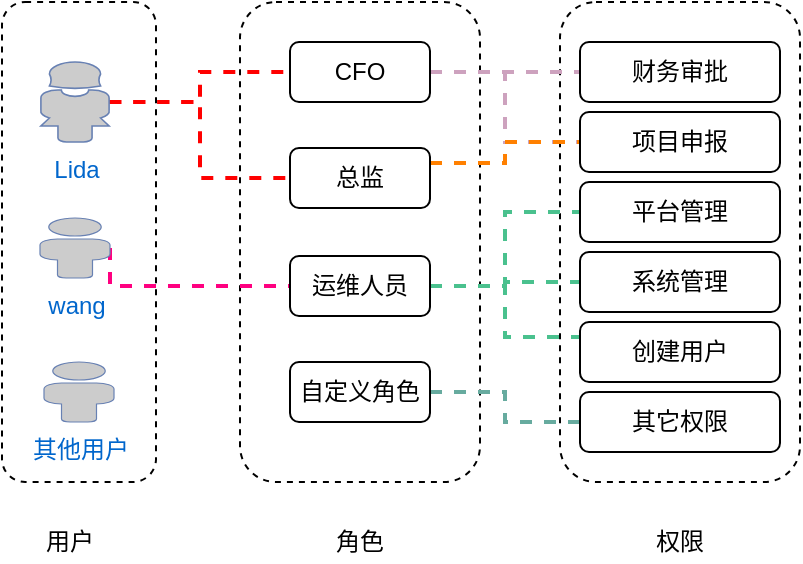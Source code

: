 <mxfile version="10.6.0" type="github"><diagram name="Page-1" id="d9b1e647-80fa-b4a2-5024-87a742678bcc"><mxGraphModel dx="918" dy="615" grid="1" gridSize="10" guides="1" tooltips="1" connect="1" arrows="1" fold="1" page="1" pageScale="1" pageWidth="1100" pageHeight="850" background="#ffffff" math="0" shadow="0"><root><mxCell id="0"/><mxCell id="1" parent="0"/><mxCell id="1zVJEanZ9SzlOVG1rFyG-13" value="" style="rounded=1;whiteSpace=wrap;html=1;dashed=1;" parent="1" vertex="1"><mxGeometry x="400" y="280" width="120" height="240" as="geometry"/></mxCell><mxCell id="1zVJEanZ9SzlOVG1rFyG-8" value="" style="rounded=1;whiteSpace=wrap;html=1;dashed=1;" parent="1" vertex="1"><mxGeometry x="240" y="280" width="120" height="240" as="geometry"/></mxCell><mxCell id="1zVJEanZ9SzlOVG1rFyG-6" value="" style="rounded=1;whiteSpace=wrap;html=1;dashed=1;" parent="1" vertex="1"><mxGeometry x="121" y="280" width="77" height="240" as="geometry"/></mxCell><mxCell id="1zVJEanZ9SzlOVG1rFyG-21" style="edgeStyle=orthogonalEdgeStyle;rounded=0;orthogonalLoop=1;jettySize=auto;html=1;exitX=0.99;exitY=0.5;exitDx=0;exitDy=0;exitPerimeter=0;dashed=1;strokeWidth=2;strokeColor=#FF0000;endArrow=none;endFill=0;" parent="1" source="1zVJEanZ9SzlOVG1rFyG-1" target="1zVJEanZ9SzlOVG1rFyG-5" edge="1"><mxGeometry relative="1" as="geometry"/></mxCell><mxCell id="1zVJEanZ9SzlOVG1rFyG-22" style="edgeStyle=orthogonalEdgeStyle;rounded=0;orthogonalLoop=1;jettySize=auto;html=1;exitX=0.99;exitY=0.5;exitDx=0;exitDy=0;exitPerimeter=0;entryX=0;entryY=0.5;entryDx=0;entryDy=0;dashed=1;endArrow=none;endFill=0;strokeColor=#FF0000;strokeWidth=2;" parent="1" source="1zVJEanZ9SzlOVG1rFyG-1" target="1zVJEanZ9SzlOVG1rFyG-9" edge="1"><mxGeometry relative="1" as="geometry"/></mxCell><mxCell id="1zVJEanZ9SzlOVG1rFyG-1" value="Lida&lt;br&gt;" style="fontColor=#0066CC;verticalAlign=top;verticalLabelPosition=bottom;labelPosition=center;align=center;html=1;outlineConnect=0;fillColor=#CCCCCC;strokeColor=#6881B3;gradientColor=none;gradientDirection=north;strokeWidth=2;shape=mxgraph.networks.user_female;" parent="1" vertex="1"><mxGeometry x="140" y="310" width="35" height="40" as="geometry"/></mxCell><mxCell id="1zVJEanZ9SzlOVG1rFyG-23" style="edgeStyle=orthogonalEdgeStyle;rounded=0;orthogonalLoop=1;jettySize=auto;html=1;exitX=1;exitY=0.5;exitDx=0;exitDy=0;exitPerimeter=0;entryX=0;entryY=0.5;entryDx=0;entryDy=0;dashed=1;endArrow=none;endFill=0;strokeColor=#FF0080;strokeWidth=2;" parent="1" source="1zVJEanZ9SzlOVG1rFyG-2" target="1zVJEanZ9SzlOVG1rFyG-10" edge="1"><mxGeometry relative="1" as="geometry"><Array as="points"><mxPoint x="175" y="422"/></Array></mxGeometry></mxCell><mxCell id="1zVJEanZ9SzlOVG1rFyG-2" value="wang" style="fontColor=#0066CC;verticalAlign=top;verticalLabelPosition=bottom;labelPosition=center;align=center;html=1;outlineConnect=0;fillColor=#CCCCCC;strokeColor=#6881B3;gradientColor=none;gradientDirection=north;strokeWidth=2;shape=mxgraph.networks.user_male;" parent="1" vertex="1"><mxGeometry x="140" y="388" width="35" height="30" as="geometry"/></mxCell><mxCell id="1zVJEanZ9SzlOVG1rFyG-24" style="edgeStyle=orthogonalEdgeStyle;rounded=0;orthogonalLoop=1;jettySize=auto;html=1;exitX=1;exitY=0.5;exitDx=0;exitDy=0;dashed=1;endArrow=none;endFill=0;strokeColor=#CDA2BE;strokeWidth=2;" parent="1" source="1zVJEanZ9SzlOVG1rFyG-5" target="1zVJEanZ9SzlOVG1rFyG-14" edge="1"><mxGeometry relative="1" as="geometry"/></mxCell><mxCell id="1zVJEanZ9SzlOVG1rFyG-25" style="edgeStyle=orthogonalEdgeStyle;rounded=0;orthogonalLoop=1;jettySize=auto;html=1;exitX=1;exitY=0.5;exitDx=0;exitDy=0;entryX=0;entryY=0.5;entryDx=0;entryDy=0;dashed=1;endArrow=none;endFill=0;strokeColor=#CDA2BE;strokeWidth=2;" parent="1" source="1zVJEanZ9SzlOVG1rFyG-5" target="1zVJEanZ9SzlOVG1rFyG-15" edge="1"><mxGeometry relative="1" as="geometry"/></mxCell><mxCell id="1zVJEanZ9SzlOVG1rFyG-5" value="CFO" style="rounded=1;whiteSpace=wrap;html=1;" parent="1" vertex="1"><mxGeometry x="265" y="300" width="70" height="30" as="geometry"/></mxCell><mxCell id="1zVJEanZ9SzlOVG1rFyG-26" style="edgeStyle=orthogonalEdgeStyle;rounded=0;orthogonalLoop=1;jettySize=auto;html=1;exitX=1;exitY=0.25;exitDx=0;exitDy=0;entryX=0;entryY=0.5;entryDx=0;entryDy=0;dashed=1;endArrow=none;endFill=0;strokeColor=#FF8000;strokeWidth=2;" parent="1" source="1zVJEanZ9SzlOVG1rFyG-9" target="1zVJEanZ9SzlOVG1rFyG-15" edge="1"><mxGeometry relative="1" as="geometry"/></mxCell><mxCell id="1zVJEanZ9SzlOVG1rFyG-9" value="总监" style="rounded=1;whiteSpace=wrap;html=1;" parent="1" vertex="1"><mxGeometry x="265" y="353" width="70" height="30" as="geometry"/></mxCell><mxCell id="1zVJEanZ9SzlOVG1rFyG-27" style="edgeStyle=orthogonalEdgeStyle;rounded=0;orthogonalLoop=1;jettySize=auto;html=1;exitX=1;exitY=0.5;exitDx=0;exitDy=0;entryX=0;entryY=0.5;entryDx=0;entryDy=0;dashed=1;endArrow=none;endFill=0;strokeColor=#4AC18E;strokeWidth=2;" parent="1" source="1zVJEanZ9SzlOVG1rFyG-10" target="1zVJEanZ9SzlOVG1rFyG-16" edge="1"><mxGeometry relative="1" as="geometry"/></mxCell><mxCell id="1zVJEanZ9SzlOVG1rFyG-28" style="edgeStyle=orthogonalEdgeStyle;rounded=0;orthogonalLoop=1;jettySize=auto;html=1;exitX=1;exitY=0.5;exitDx=0;exitDy=0;entryX=0;entryY=0.5;entryDx=0;entryDy=0;dashed=1;endArrow=none;endFill=0;strokeColor=#4AC18E;strokeWidth=2;" parent="1" source="1zVJEanZ9SzlOVG1rFyG-10" target="1zVJEanZ9SzlOVG1rFyG-18" edge="1"><mxGeometry relative="1" as="geometry"/></mxCell><mxCell id="1zVJEanZ9SzlOVG1rFyG-29" style="edgeStyle=orthogonalEdgeStyle;rounded=0;orthogonalLoop=1;jettySize=auto;html=1;exitX=1;exitY=0.5;exitDx=0;exitDy=0;entryX=0;entryY=0.25;entryDx=0;entryDy=0;dashed=1;endArrow=none;endFill=0;strokeColor=#4AC18E;strokeWidth=2;" parent="1" source="1zVJEanZ9SzlOVG1rFyG-10" target="1zVJEanZ9SzlOVG1rFyG-19" edge="1"><mxGeometry relative="1" as="geometry"/></mxCell><mxCell id="1zVJEanZ9SzlOVG1rFyG-10" value="运维人员" style="rounded=1;whiteSpace=wrap;html=1;" parent="1" vertex="1"><mxGeometry x="265" y="407" width="70" height="30" as="geometry"/></mxCell><mxCell id="1zVJEanZ9SzlOVG1rFyG-30" style="edgeStyle=orthogonalEdgeStyle;rounded=0;orthogonalLoop=1;jettySize=auto;html=1;exitX=1;exitY=0.5;exitDx=0;exitDy=0;dashed=1;endArrow=none;endFill=0;strokeColor=#67AB9F;strokeWidth=2;" parent="1" source="1zVJEanZ9SzlOVG1rFyG-11" target="1zVJEanZ9SzlOVG1rFyG-20" edge="1"><mxGeometry relative="1" as="geometry"/></mxCell><mxCell id="1zVJEanZ9SzlOVG1rFyG-11" value="自定义角色" style="rounded=1;whiteSpace=wrap;html=1;" parent="1" vertex="1"><mxGeometry x="265" y="460" width="70" height="30" as="geometry"/></mxCell><mxCell id="1zVJEanZ9SzlOVG1rFyG-14" value="财务审批" style="rounded=1;whiteSpace=wrap;html=1;" parent="1" vertex="1"><mxGeometry x="410" y="300" width="100" height="30" as="geometry"/></mxCell><mxCell id="1zVJEanZ9SzlOVG1rFyG-15" value="项目申报" style="rounded=1;whiteSpace=wrap;html=1;" parent="1" vertex="1"><mxGeometry x="410" y="335" width="100" height="30" as="geometry"/></mxCell><mxCell id="1zVJEanZ9SzlOVG1rFyG-16" value="平台管理" style="rounded=1;whiteSpace=wrap;html=1;" parent="1" vertex="1"><mxGeometry x="410" y="370" width="100" height="30" as="geometry"/></mxCell><mxCell id="1zVJEanZ9SzlOVG1rFyG-18" value="系统管理" style="rounded=1;whiteSpace=wrap;html=1;" parent="1" vertex="1"><mxGeometry x="410" y="405" width="100" height="30" as="geometry"/></mxCell><mxCell id="1zVJEanZ9SzlOVG1rFyG-19" value="创建用户" style="rounded=1;whiteSpace=wrap;html=1;" parent="1" vertex="1"><mxGeometry x="410" y="440" width="100" height="30" as="geometry"/></mxCell><mxCell id="1zVJEanZ9SzlOVG1rFyG-20" value="其它权限" style="rounded=1;whiteSpace=wrap;html=1;" parent="1" vertex="1"><mxGeometry x="410" y="475" width="100" height="30" as="geometry"/></mxCell><mxCell id="1zVJEanZ9SzlOVG1rFyG-31" value="用户" style="text;html=1;strokeColor=none;fillColor=none;align=center;verticalAlign=middle;whiteSpace=wrap;rounded=0;dashed=1;" parent="1" vertex="1"><mxGeometry x="135" y="540" width="40" height="20" as="geometry"/></mxCell><mxCell id="1zVJEanZ9SzlOVG1rFyG-32" value="角色" style="text;html=1;strokeColor=none;fillColor=none;align=center;verticalAlign=middle;whiteSpace=wrap;rounded=0;dashed=1;" parent="1" vertex="1"><mxGeometry x="280" y="540" width="40" height="20" as="geometry"/></mxCell><mxCell id="1zVJEanZ9SzlOVG1rFyG-33" value="权限" style="text;html=1;strokeColor=none;fillColor=none;align=center;verticalAlign=middle;whiteSpace=wrap;rounded=0;dashed=1;" parent="1" vertex="1"><mxGeometry x="440" y="540" width="40" height="20" as="geometry"/></mxCell><mxCell id="1zVJEanZ9SzlOVG1rFyG-34" value="其他用户" style="fontColor=#0066CC;verticalAlign=top;verticalLabelPosition=bottom;labelPosition=center;align=center;html=1;outlineConnect=0;fillColor=#CCCCCC;strokeColor=#6881B3;gradientColor=none;gradientDirection=north;strokeWidth=2;shape=mxgraph.networks.user_male;" parent="1" vertex="1"><mxGeometry x="142" y="460" width="35" height="30" as="geometry"/></mxCell></root></mxGraphModel></diagram></mxfile>